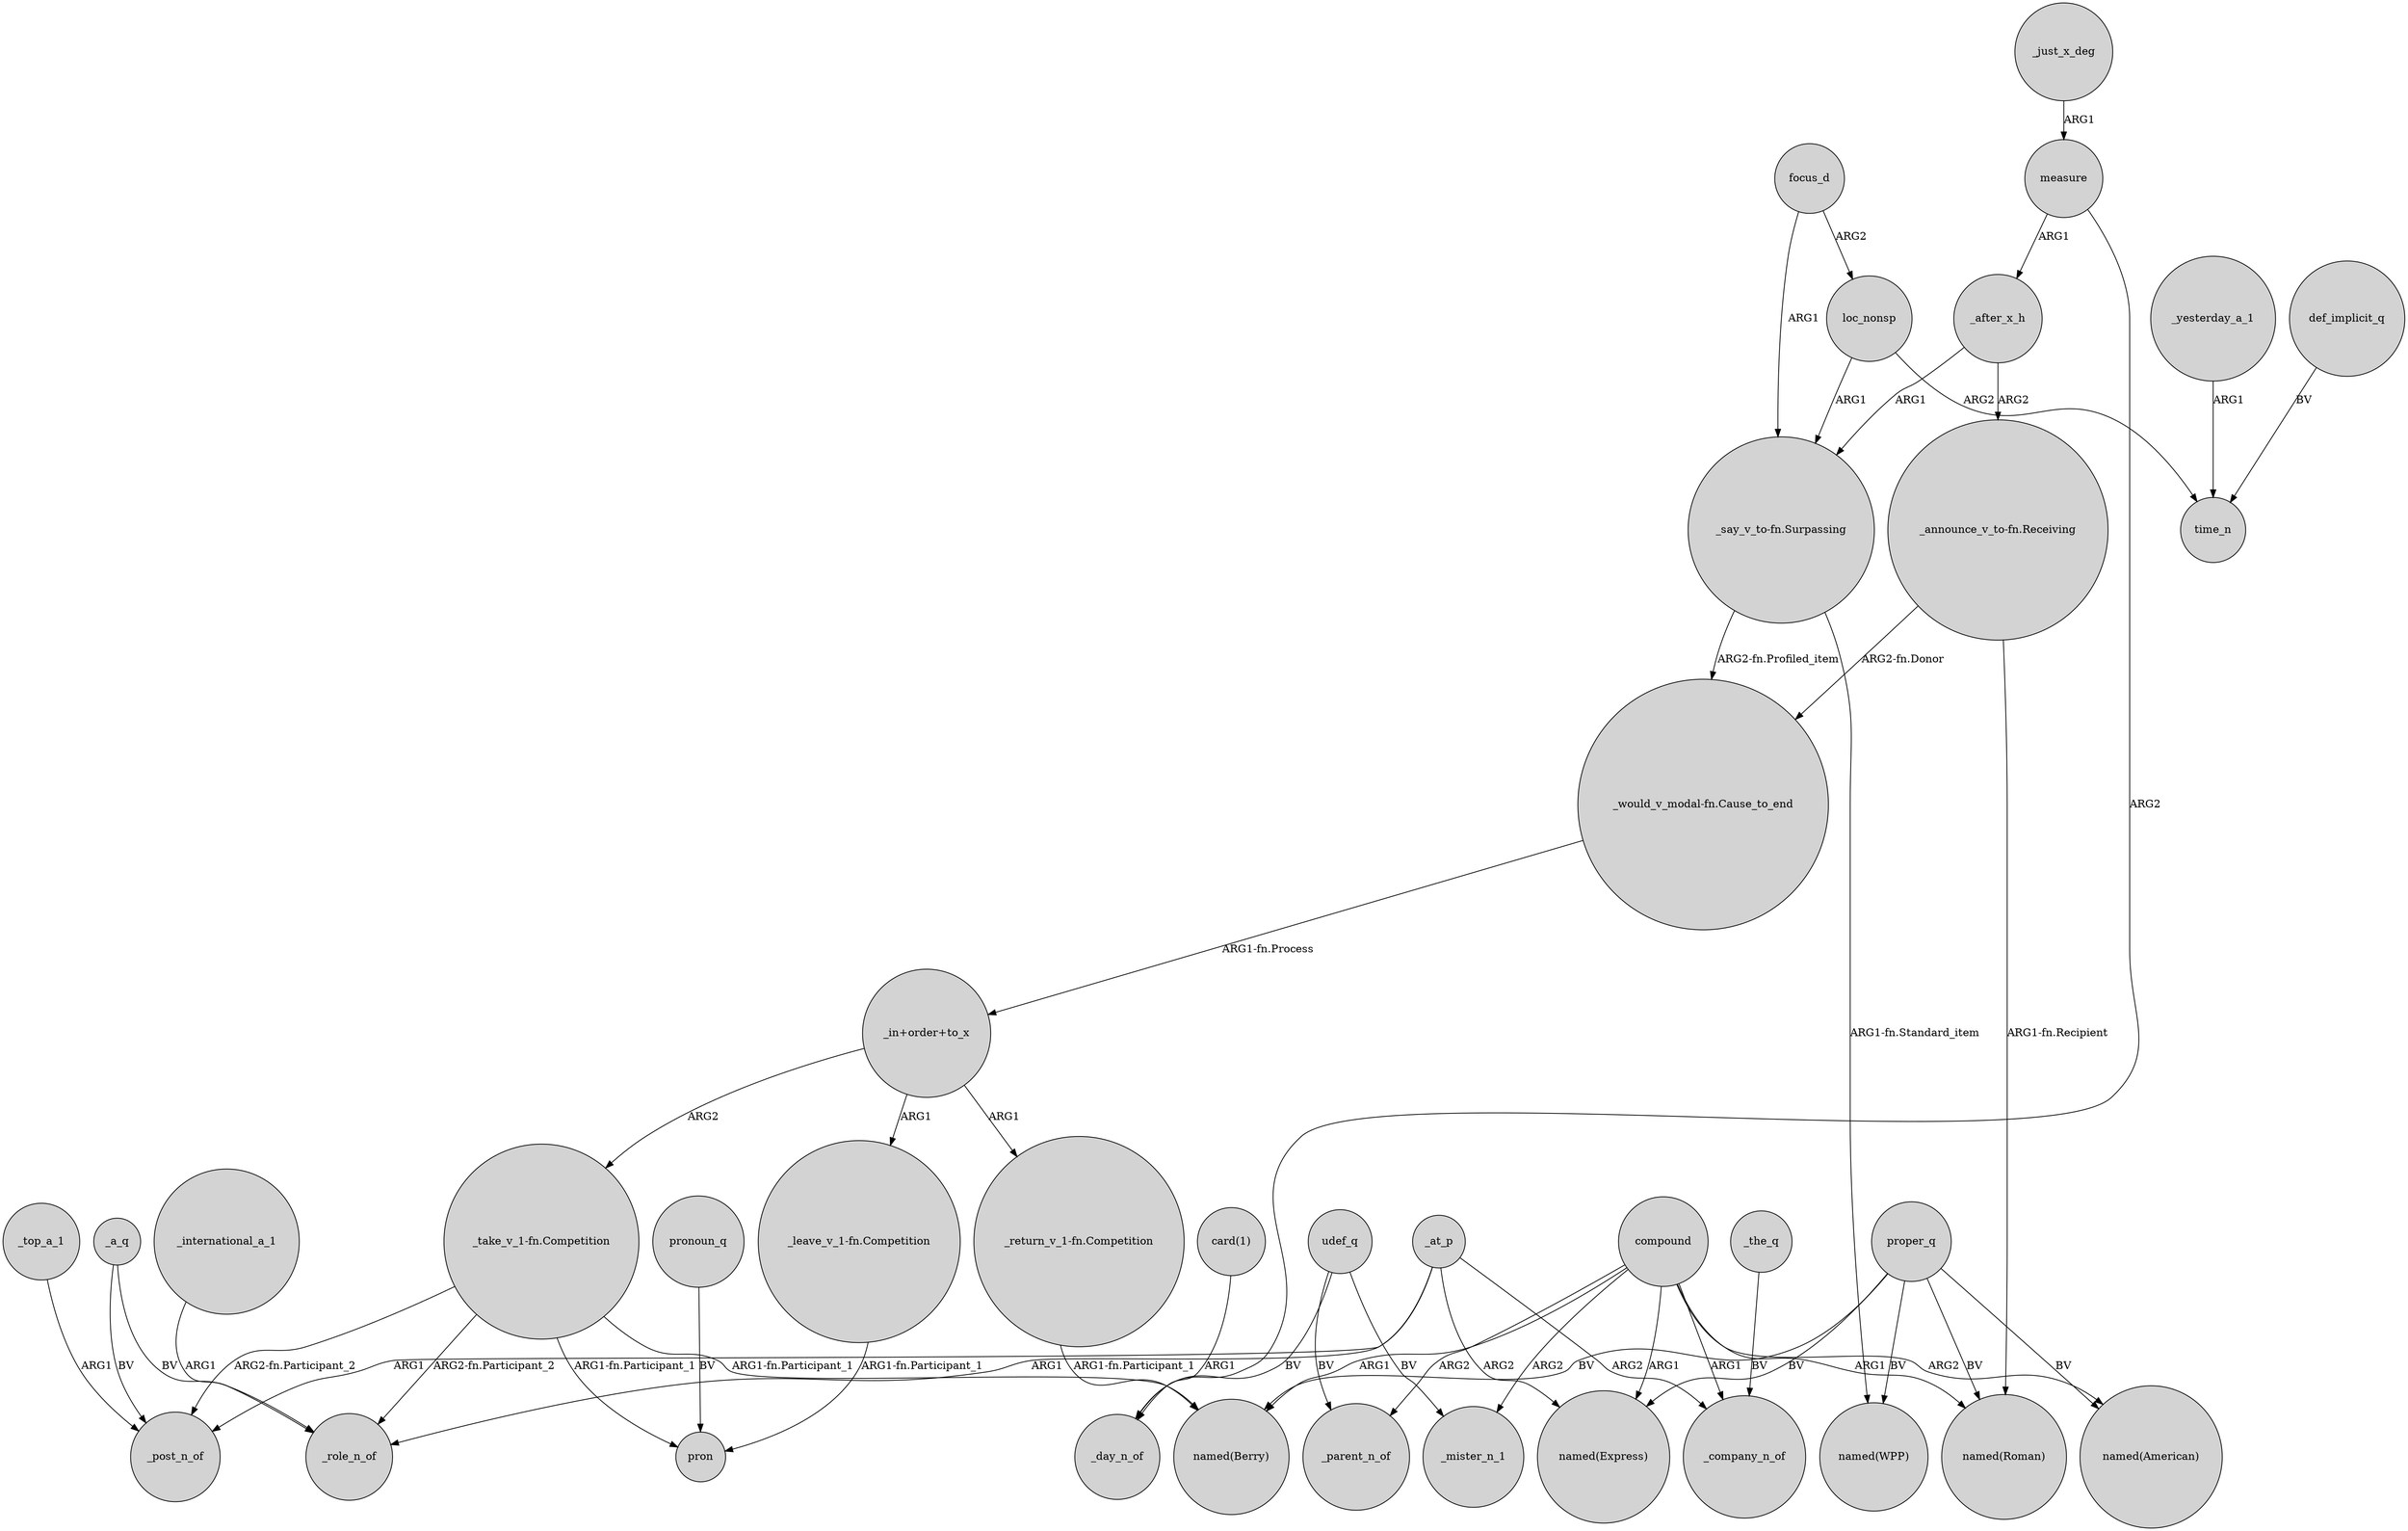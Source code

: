 digraph {
	node [shape=circle style=filled]
	_top_a_1 -> _post_n_of [label=ARG1]
	_at_p -> _post_n_of [label=ARG1]
	_international_a_1 -> _role_n_of [label=ARG1]
	compound -> _mister_n_1 [label=ARG2]
	proper_q -> "named(Roman)" [label=BV]
	proper_q -> "named(WPP)" [label=BV]
	_at_p -> _role_n_of [label=ARG1]
	_a_q -> _post_n_of [label=BV]
	_at_p -> "named(Express)" [label=ARG2]
	proper_q -> "named(Express)" [label=BV]
	_yesterday_a_1 -> time_n [label=ARG1]
	compound -> _company_n_of [label=ARG1]
	focus_d -> loc_nonsp [label=ARG2]
	udef_q -> _mister_n_1 [label=BV]
	"_leave_v_1-fn.Competition" -> pron [label="ARG1-fn.Participant_1"]
	compound -> _parent_n_of [label=ARG2]
	"_in+order+to_x" -> "_leave_v_1-fn.Competition" [label=ARG1]
	_at_p -> _company_n_of [label=ARG2]
	pronoun_q -> pron [label=BV]
	udef_q -> _day_n_of [label=BV]
	proper_q -> "named(Berry)" [label=BV]
	"_take_v_1-fn.Competition" -> "named(Berry)" [label="ARG1-fn.Participant_1"]
	"_say_v_to-fn.Surpassing" -> "_would_v_modal-fn.Cause_to_end" [label="ARG2-fn.Profiled_item"]
	_a_q -> _role_n_of [label=BV]
	"_in+order+to_x" -> "_return_v_1-fn.Competition" [label=ARG1]
	"_announce_v_to-fn.Receiving" -> "_would_v_modal-fn.Cause_to_end" [label="ARG2-fn.Donor"]
	measure -> _after_x_h [label=ARG1]
	compound -> "named(Express)" [label=ARG1]
	"_announce_v_to-fn.Receiving" -> "named(Roman)" [label="ARG1-fn.Recipient"]
	_after_x_h -> "_say_v_to-fn.Surpassing" [label=ARG1]
	compound -> "named(Roman)" [label=ARG1]
	"_say_v_to-fn.Surpassing" -> "named(WPP)" [label="ARG1-fn.Standard_item"]
	"card(1)" -> _day_n_of [label=ARG1]
	"_take_v_1-fn.Competition" -> pron [label="ARG1-fn.Participant_1"]
	compound -> "named(Berry)" [label=ARG1]
	"_take_v_1-fn.Competition" -> _post_n_of [label="ARG2-fn.Participant_2"]
	_just_x_deg -> measure [label=ARG1]
	focus_d -> "_say_v_to-fn.Surpassing" [label=ARG1]
	"_take_v_1-fn.Competition" -> _role_n_of [label="ARG2-fn.Participant_2"]
	"_would_v_modal-fn.Cause_to_end" -> "_in+order+to_x" [label="ARG1-fn.Process"]
	_after_x_h -> "_announce_v_to-fn.Receiving" [label=ARG2]
	compound -> "named(American)" [label=ARG2]
	loc_nonsp -> time_n [label=ARG2]
	proper_q -> "named(American)" [label=BV]
	udef_q -> _parent_n_of [label=BV]
	measure -> _day_n_of [label=ARG2]
	"_in+order+to_x" -> "_take_v_1-fn.Competition" [label=ARG2]
	_the_q -> _company_n_of [label=BV]
	"_return_v_1-fn.Competition" -> "named(Berry)" [label="ARG1-fn.Participant_1"]
	def_implicit_q -> time_n [label=BV]
	loc_nonsp -> "_say_v_to-fn.Surpassing" [label=ARG1]
}

